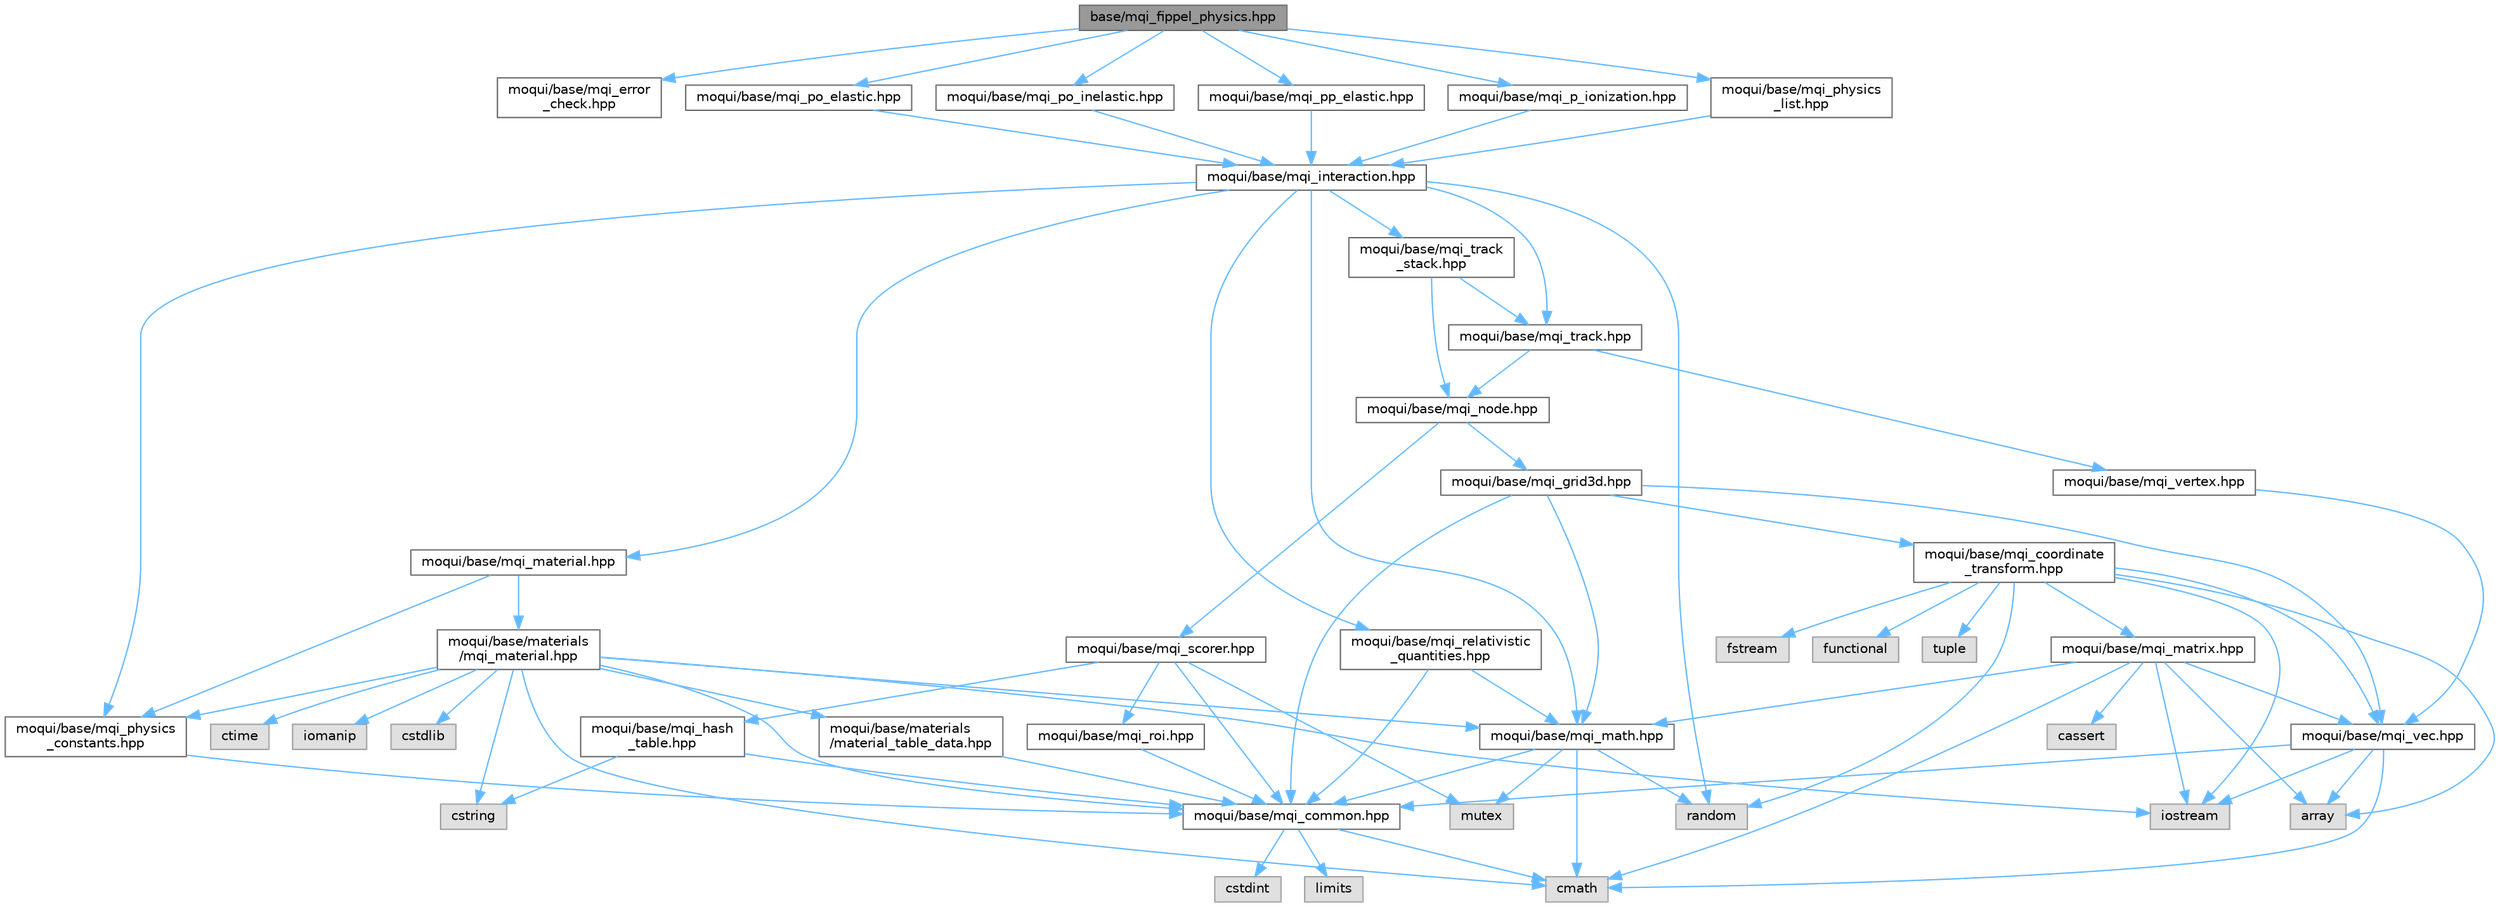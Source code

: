 digraph "base/mqi_fippel_physics.hpp"
{
 // LATEX_PDF_SIZE
  bgcolor="transparent";
  edge [fontname=Helvetica,fontsize=10,labelfontname=Helvetica,labelfontsize=10];
  node [fontname=Helvetica,fontsize=10,shape=box,height=0.2,width=0.4];
  Node1 [id="Node000001",label="base/mqi_fippel_physics.hpp",height=0.2,width=0.4,color="gray40", fillcolor="grey60", style="filled", fontcolor="black",tooltip="Implements a \"physics list\" for proton transport based on the Fippel model."];
  Node1 -> Node2 [id="edge1_Node000001_Node000002",color="steelblue1",style="solid",tooltip=" "];
  Node2 [id="Node000002",label="moqui/base/mqi_error\l_check.hpp",height=0.2,width=0.4,color="grey40", fillcolor="white", style="filled",URL="$mqi__error__check_8hpp.html",tooltip="Defines error-checking utilities for CUDA operations."];
  Node1 -> Node3 [id="edge2_Node000001_Node000003",color="steelblue1",style="solid",tooltip=" "];
  Node3 [id="Node000003",label="moqui/base/mqi_p_ionization.hpp",height=0.2,width=0.4,color="grey40", fillcolor="white", style="filled",URL="$mqi__p__ionization_8hpp.html",tooltip="Defines the proton ionization interaction model using tabulated data."];
  Node3 -> Node4 [id="edge3_Node000003_Node000004",color="steelblue1",style="solid",tooltip=" "];
  Node4 [id="Node000004",label="moqui/base/mqi_interaction.hpp",height=0.2,width=0.4,color="grey40", fillcolor="white", style="filled",URL="$mqi__interaction_8hpp.html",tooltip="Defines the abstract base class for all physics interaction models."];
  Node4 -> Node5 [id="edge4_Node000004_Node000005",color="steelblue1",style="solid",tooltip=" "];
  Node5 [id="Node000005",label="random",height=0.2,width=0.4,color="grey60", fillcolor="#E0E0E0", style="filled",tooltip=" "];
  Node4 -> Node6 [id="edge5_Node000004_Node000006",color="steelblue1",style="solid",tooltip=" "];
  Node6 [id="Node000006",label="moqui/base/mqi_material.hpp",height=0.2,width=0.4,color="grey40", fillcolor="white", style="filled",URL="$mqi__material_8hpp.html",tooltip="Includes the necessary headers for material definitions."];
  Node6 -> Node7 [id="edge6_Node000006_Node000007",color="steelblue1",style="solid",tooltip=" "];
  Node7 [id="Node000007",label="moqui/base/materials\l/mqi_material.hpp",height=0.2,width=0.4,color="grey40", fillcolor="white", style="filled",URL="$materials_2mqi__material_8hpp.html",tooltip="This file defines the base class for materials and specific material implementations."];
  Node7 -> Node8 [id="edge7_Node000007_Node000008",color="steelblue1",style="solid",tooltip=" "];
  Node8 [id="Node000008",label="moqui/base/mqi_common.hpp",height=0.2,width=0.4,color="grey40", fillcolor="white", style="filled",URL="$mqi__common_8hpp.html",tooltip="A header file containing common definitions, macros, and type aliases for the project."];
  Node8 -> Node9 [id="edge8_Node000008_Node000009",color="steelblue1",style="solid",tooltip=" "];
  Node9 [id="Node000009",label="cmath",height=0.2,width=0.4,color="grey60", fillcolor="#E0E0E0", style="filled",tooltip=" "];
  Node8 -> Node10 [id="edge9_Node000008_Node000010",color="steelblue1",style="solid",tooltip=" "];
  Node10 [id="Node000010",label="cstdint",height=0.2,width=0.4,color="grey60", fillcolor="#E0E0E0", style="filled",tooltip=" "];
  Node8 -> Node11 [id="edge10_Node000008_Node000011",color="steelblue1",style="solid",tooltip=" "];
  Node11 [id="Node000011",label="limits",height=0.2,width=0.4,color="grey60", fillcolor="#E0E0E0", style="filled",tooltip=" "];
  Node7 -> Node12 [id="edge11_Node000007_Node000012",color="steelblue1",style="solid",tooltip=" "];
  Node12 [id="Node000012",label="moqui/base/mqi_math.hpp",height=0.2,width=0.4,color="grey40", fillcolor="white", style="filled",URL="$mqi__math_8hpp.html",tooltip="Defines mathematical constants and functions for both CPU and CUDA execution."];
  Node12 -> Node8 [id="edge12_Node000012_Node000008",color="steelblue1",style="solid",tooltip=" "];
  Node12 -> Node9 [id="edge13_Node000012_Node000009",color="steelblue1",style="solid",tooltip=" "];
  Node12 -> Node13 [id="edge14_Node000012_Node000013",color="steelblue1",style="solid",tooltip=" "];
  Node13 [id="Node000013",label="mutex",height=0.2,width=0.4,color="grey60", fillcolor="#E0E0E0", style="filled",tooltip=" "];
  Node12 -> Node5 [id="edge15_Node000012_Node000005",color="steelblue1",style="solid",tooltip=" "];
  Node7 -> Node14 [id="edge16_Node000007_Node000014",color="steelblue1",style="solid",tooltip=" "];
  Node14 [id="Node000014",label="moqui/base/mqi_physics\l_constants.hpp",height=0.2,width=0.4,color="grey40", fillcolor="white", style="filled",URL="$mqi__physics__constants_8hpp.html",tooltip="Defines a struct containing fundamental physical constants and unit conversions."];
  Node14 -> Node8 [id="edge17_Node000014_Node000008",color="steelblue1",style="solid",tooltip=" "];
  Node7 -> Node15 [id="edge18_Node000007_Node000015",color="steelblue1",style="solid",tooltip=" "];
  Node15 [id="Node000015",label="moqui/base/materials\l/material_table_data.hpp",height=0.2,width=0.4,color="grey40", fillcolor="white", style="filled",URL="$material__table__data_8hpp.html",tooltip="This file contains pre-calculated tables for stopping power ratios."];
  Node15 -> Node8 [id="edge19_Node000015_Node000008",color="steelblue1",style="solid",tooltip=" "];
  Node7 -> Node9 [id="edge20_Node000007_Node000009",color="steelblue1",style="solid",tooltip=" "];
  Node7 -> Node16 [id="edge21_Node000007_Node000016",color="steelblue1",style="solid",tooltip=" "];
  Node16 [id="Node000016",label="cstdlib",height=0.2,width=0.4,color="grey60", fillcolor="#E0E0E0", style="filled",tooltip=" "];
  Node7 -> Node17 [id="edge22_Node000007_Node000017",color="steelblue1",style="solid",tooltip=" "];
  Node17 [id="Node000017",label="cstring",height=0.2,width=0.4,color="grey60", fillcolor="#E0E0E0", style="filled",tooltip=" "];
  Node7 -> Node18 [id="edge23_Node000007_Node000018",color="steelblue1",style="solid",tooltip=" "];
  Node18 [id="Node000018",label="ctime",height=0.2,width=0.4,color="grey60", fillcolor="#E0E0E0", style="filled",tooltip=" "];
  Node7 -> Node19 [id="edge24_Node000007_Node000019",color="steelblue1",style="solid",tooltip=" "];
  Node19 [id="Node000019",label="iomanip",height=0.2,width=0.4,color="grey60", fillcolor="#E0E0E0", style="filled",tooltip=" "];
  Node7 -> Node20 [id="edge25_Node000007_Node000020",color="steelblue1",style="solid",tooltip=" "];
  Node20 [id="Node000020",label="iostream",height=0.2,width=0.4,color="grey60", fillcolor="#E0E0E0", style="filled",tooltip=" "];
  Node6 -> Node14 [id="edge26_Node000006_Node000014",color="steelblue1",style="solid",tooltip=" "];
  Node4 -> Node12 [id="edge27_Node000004_Node000012",color="steelblue1",style="solid",tooltip=" "];
  Node4 -> Node14 [id="edge28_Node000004_Node000014",color="steelblue1",style="solid",tooltip=" "];
  Node4 -> Node21 [id="edge29_Node000004_Node000021",color="steelblue1",style="solid",tooltip=" "];
  Node21 [id="Node000021",label="moqui/base/mqi_relativistic\l_quantities.hpp",height=0.2,width=0.4,color="grey40", fillcolor="white", style="filled",URL="$mqi__relativistic__quantities_8hpp.html",tooltip="Defines a helper class for calculating and storing common relativistic kinematic quantities."];
  Node21 -> Node8 [id="edge30_Node000021_Node000008",color="steelblue1",style="solid",tooltip=" "];
  Node21 -> Node12 [id="edge31_Node000021_Node000012",color="steelblue1",style="solid",tooltip=" "];
  Node4 -> Node22 [id="edge32_Node000004_Node000022",color="steelblue1",style="solid",tooltip=" "];
  Node22 [id="Node000022",label="moqui/base/mqi_track.hpp",height=0.2,width=0.4,color="grey40", fillcolor="white", style="filled",URL="$mqi__track_8hpp.html",tooltip=" "];
  Node22 -> Node23 [id="edge33_Node000022_Node000023",color="steelblue1",style="solid",tooltip=" "];
  Node23 [id="Node000023",label="moqui/base/mqi_node.hpp",height=0.2,width=0.4,color="grey40", fillcolor="white", style="filled",URL="$mqi__node_8hpp.html",tooltip="Defines the node structure for the geometry hierarchy (scene graph)."];
  Node23 -> Node24 [id="edge34_Node000023_Node000024",color="steelblue1",style="solid",tooltip=" "];
  Node24 [id="Node000024",label="moqui/base/mqi_grid3d.hpp",height=0.2,width=0.4,color="grey40", fillcolor="white", style="filled",URL="$mqi__grid3d_8hpp.html",tooltip="Defines a generic 3D rectilinear grid for Monte Carlo transport simulations."];
  Node24 -> Node8 [id="edge35_Node000024_Node000008",color="steelblue1",style="solid",tooltip=" "];
  Node24 -> Node25 [id="edge36_Node000024_Node000025",color="steelblue1",style="solid",tooltip=" "];
  Node25 [id="Node000025",label="moqui/base/mqi_coordinate\l_transform.hpp",height=0.2,width=0.4,color="grey40", fillcolor="white", style="filled",URL="$mqi__coordinate__transform_8hpp.html",tooltip="Defines a class for mapping points and vectors between different coordinate systems."];
  Node25 -> Node26 [id="edge37_Node000025_Node000026",color="steelblue1",style="solid",tooltip=" "];
  Node26 [id="Node000026",label="array",height=0.2,width=0.4,color="grey60", fillcolor="#E0E0E0", style="filled",tooltip=" "];
  Node25 -> Node27 [id="edge38_Node000025_Node000027",color="steelblue1",style="solid",tooltip=" "];
  Node27 [id="Node000027",label="fstream",height=0.2,width=0.4,color="grey60", fillcolor="#E0E0E0", style="filled",tooltip=" "];
  Node25 -> Node28 [id="edge39_Node000025_Node000028",color="steelblue1",style="solid",tooltip=" "];
  Node28 [id="Node000028",label="functional",height=0.2,width=0.4,color="grey60", fillcolor="#E0E0E0", style="filled",tooltip=" "];
  Node25 -> Node20 [id="edge40_Node000025_Node000020",color="steelblue1",style="solid",tooltip=" "];
  Node25 -> Node5 [id="edge41_Node000025_Node000005",color="steelblue1",style="solid",tooltip=" "];
  Node25 -> Node29 [id="edge42_Node000025_Node000029",color="steelblue1",style="solid",tooltip=" "];
  Node29 [id="Node000029",label="tuple",height=0.2,width=0.4,color="grey60", fillcolor="#E0E0E0", style="filled",tooltip=" "];
  Node25 -> Node30 [id="edge43_Node000025_Node000030",color="steelblue1",style="solid",tooltip=" "];
  Node30 [id="Node000030",label="moqui/base/mqi_matrix.hpp",height=0.2,width=0.4,color="grey40", fillcolor="white", style="filled",URL="$mqi__matrix_8hpp.html",tooltip="Defines 3x3 and 4x4 matrix classes for 3D transformations."];
  Node30 -> Node26 [id="edge44_Node000030_Node000026",color="steelblue1",style="solid",tooltip=" "];
  Node30 -> Node31 [id="edge45_Node000030_Node000031",color="steelblue1",style="solid",tooltip=" "];
  Node31 [id="Node000031",label="cassert",height=0.2,width=0.4,color="grey60", fillcolor="#E0E0E0", style="filled",tooltip=" "];
  Node30 -> Node9 [id="edge46_Node000030_Node000009",color="steelblue1",style="solid",tooltip=" "];
  Node30 -> Node20 [id="edge47_Node000030_Node000020",color="steelblue1",style="solid",tooltip=" "];
  Node30 -> Node12 [id="edge48_Node000030_Node000012",color="steelblue1",style="solid",tooltip=" "];
  Node30 -> Node32 [id="edge49_Node000030_Node000032",color="steelblue1",style="solid",tooltip=" "];
  Node32 [id="Node000032",label="moqui/base/mqi_vec.hpp",height=0.2,width=0.4,color="grey40", fillcolor="white", style="filled",URL="$mqi__vec_8hpp.html",tooltip=" "];
  Node32 -> Node26 [id="edge50_Node000032_Node000026",color="steelblue1",style="solid",tooltip=" "];
  Node32 -> Node9 [id="edge51_Node000032_Node000009",color="steelblue1",style="solid",tooltip=" "];
  Node32 -> Node20 [id="edge52_Node000032_Node000020",color="steelblue1",style="solid",tooltip=" "];
  Node32 -> Node8 [id="edge53_Node000032_Node000008",color="steelblue1",style="solid",tooltip=" "];
  Node25 -> Node32 [id="edge54_Node000025_Node000032",color="steelblue1",style="solid",tooltip=" "];
  Node24 -> Node12 [id="edge55_Node000024_Node000012",color="steelblue1",style="solid",tooltip=" "];
  Node24 -> Node32 [id="edge56_Node000024_Node000032",color="steelblue1",style="solid",tooltip=" "];
  Node23 -> Node33 [id="edge57_Node000023_Node000033",color="steelblue1",style="solid",tooltip=" "];
  Node33 [id="Node000033",label="moqui/base/mqi_scorer.hpp",height=0.2,width=0.4,color="grey40", fillcolor="white", style="filled",URL="$mqi__scorer_8hpp.html",tooltip=" "];
  Node33 -> Node13 [id="edge58_Node000033_Node000013",color="steelblue1",style="solid",tooltip=" "];
  Node33 -> Node8 [id="edge59_Node000033_Node000008",color="steelblue1",style="solid",tooltip=" "];
  Node33 -> Node34 [id="edge60_Node000033_Node000034",color="steelblue1",style="solid",tooltip=" "];
  Node34 [id="Node000034",label="moqui/base/mqi_hash\l_table.hpp",height=0.2,width=0.4,color="grey40", fillcolor="white", style="filled",URL="$mqi__hash__table_8hpp.html",tooltip="Defines the basic data structures and utility functions for a simple hash table."];
  Node34 -> Node17 [id="edge61_Node000034_Node000017",color="steelblue1",style="solid",tooltip=" "];
  Node34 -> Node8 [id="edge62_Node000034_Node000008",color="steelblue1",style="solid",tooltip=" "];
  Node33 -> Node35 [id="edge63_Node000033_Node000035",color="steelblue1",style="solid",tooltip=" "];
  Node35 [id="Node000035",label="moqui/base/mqi_roi.hpp",height=0.2,width=0.4,color="grey40", fillcolor="white", style="filled",URL="$mqi__roi_8hpp.html",tooltip=" "];
  Node35 -> Node8 [id="edge64_Node000035_Node000008",color="steelblue1",style="solid",tooltip=" "];
  Node22 -> Node36 [id="edge65_Node000022_Node000036",color="steelblue1",style="solid",tooltip=" "];
  Node36 [id="Node000036",label="moqui/base/mqi_vertex.hpp",height=0.2,width=0.4,color="grey40", fillcolor="white", style="filled",URL="$mqi__vertex_8hpp.html",tooltip=" "];
  Node36 -> Node32 [id="edge66_Node000036_Node000032",color="steelblue1",style="solid",tooltip=" "];
  Node4 -> Node37 [id="edge67_Node000004_Node000037",color="steelblue1",style="solid",tooltip=" "];
  Node37 [id="Node000037",label="moqui/base/mqi_track\l_stack.hpp",height=0.2,width=0.4,color="grey40", fillcolor="white", style="filled",URL="$mqi__track__stack_8hpp.html",tooltip="Defines a fixed-size stack for managing secondary particle tracks."];
  Node37 -> Node23 [id="edge68_Node000037_Node000023",color="steelblue1",style="solid",tooltip=" "];
  Node37 -> Node22 [id="edge69_Node000037_Node000022",color="steelblue1",style="solid",tooltip=" "];
  Node1 -> Node38 [id="edge70_Node000001_Node000038",color="steelblue1",style="solid",tooltip=" "];
  Node38 [id="Node000038",label="moqui/base/mqi_physics\l_list.hpp",height=0.2,width=0.4,color="grey40", fillcolor="white", style="filled",URL="$mqi__physics__list_8hpp.html",tooltip="Defines structures and classes for managing physics processes and parameters."];
  Node38 -> Node4 [id="edge71_Node000038_Node000004",color="steelblue1",style="solid",tooltip=" "];
  Node1 -> Node39 [id="edge72_Node000001_Node000039",color="steelblue1",style="solid",tooltip=" "];
  Node39 [id="Node000039",label="moqui/base/mqi_po_elastic.hpp",height=0.2,width=0.4,color="grey40", fillcolor="white", style="filled",URL="$mqi__po__elastic_8hpp.html",tooltip="Defines the proton-oxygen elastic scattering interaction models."];
  Node39 -> Node4 [id="edge73_Node000039_Node000004",color="steelblue1",style="solid",tooltip=" "];
  Node1 -> Node40 [id="edge74_Node000001_Node000040",color="steelblue1",style="solid",tooltip=" "];
  Node40 [id="Node000040",label="moqui/base/mqi_po_inelastic.hpp",height=0.2,width=0.4,color="grey40", fillcolor="white", style="filled",URL="$mqi__po__inelastic_8hpp.html",tooltip=" "];
  Node40 -> Node4 [id="edge75_Node000040_Node000004",color="steelblue1",style="solid",tooltip=" "];
  Node1 -> Node41 [id="edge76_Node000001_Node000041",color="steelblue1",style="solid",tooltip=" "];
  Node41 [id="Node000041",label="moqui/base/mqi_pp_elastic.hpp",height=0.2,width=0.4,color="grey40", fillcolor="white", style="filled",URL="$mqi__pp__elastic_8hpp.html",tooltip=" "];
  Node41 -> Node4 [id="edge77_Node000041_Node000004",color="steelblue1",style="solid",tooltip=" "];
}

